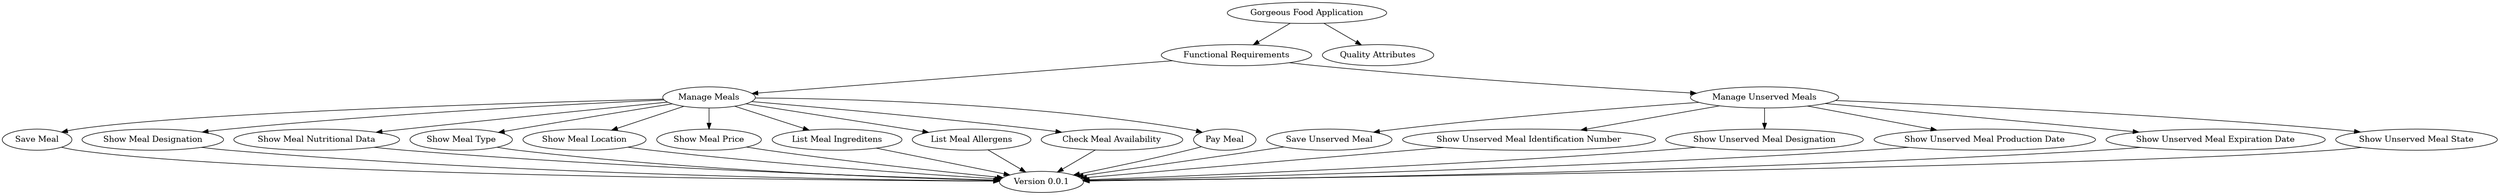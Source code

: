 @startuml
digraph GFA {
"Gorgeous Food Application"
"Functional Requirements"
"Manage Meals"
"Save Meal"
"Version 0.0.1"
"Save Meal" -> "Version 0.0.1"
"Show Meal Designation"
"Version 0.0.1"
"Show Meal Designation" -> "Version 0.0.1"
"Show Meal Nutritional Data"
"Version 0.0.1"
"Show Meal Nutritional Data" -> "Version 0.0.1"
"Show Meal Type"
"Version 0.0.1"
"Show Meal Type" -> "Version 0.0.1"
"Show Meal Location"
"Version 0.0.1"
"Show Meal Location" -> "Version 0.0.1"
"Show Meal Price"
"Version 0.0.1"
"Show Meal Price" -> "Version 0.0.1"
"List Meal Ingreditens"
"Version 0.0.1"
"List Meal Ingreditens" -> "Version 0.0.1"
"List Meal Allergens"
"Version 0.0.1"
"List Meal Allergens" -> "Version 0.0.1"
"Check Meal Availability"
"Version 0.0.1"
"Check Meal Availability" -> "Version 0.0.1"
"Pay Meal"
"Version 0.0.1"
"Pay Meal" -> "Version 0.0.1"
"Manage Meals" -> "Save Meal"
"Manage Meals" -> "Show Meal Designation"
"Manage Meals" -> "Show Meal Nutritional Data"
"Manage Meals" -> "Show Meal Type"
"Manage Meals" -> "Show Meal Location"
"Manage Meals" -> "Show Meal Price"
"Manage Meals" -> "List Meal Ingreditens"
"Manage Meals" -> "List Meal Allergens"
"Manage Meals" -> "Check Meal Availability"
"Manage Meals" -> "Pay Meal"
"Manage Unserved Meals"
"Save Unserved Meal"
"Version 0.0.1"
"Save Unserved Meal" -> "Version 0.0.1"
"Show Unserved Meal Identification Number"
"Version 0.0.1"
"Show Unserved Meal Identification Number" -> "Version 0.0.1"
"Show Unserved Meal Designation"
"Version 0.0.1"
"Show Unserved Meal Designation" -> "Version 0.0.1"
"Show Unserved Meal Production Date"
"Version 0.0.1"
"Show Unserved Meal Production Date" -> "Version 0.0.1"
"Show Unserved Meal Expiration Date"
"Version 0.0.1"
"Show Unserved Meal Expiration Date" -> "Version 0.0.1"
"Show Unserved Meal State"
"Version 0.0.1"
"Show Unserved Meal State" -> "Version 0.0.1"
"Manage Unserved Meals" -> "Save Unserved Meal"
"Manage Unserved Meals" -> "Show Unserved Meal Identification Number"
"Manage Unserved Meals" -> "Show Unserved Meal Designation"
"Manage Unserved Meals" -> "Show Unserved Meal Production Date"
"Manage Unserved Meals" -> "Show Unserved Meal Expiration Date"
"Manage Unserved Meals" -> "Show Unserved Meal State"
"Functional Requirements" -> "Manage Meals"
"Functional Requirements" -> "Manage Unserved Meals"
"Quality Attributes"
"Gorgeous Food Application" -> "Functional Requirements"
"Gorgeous Food Application" -> "Quality Attributes"

}
@enduml

